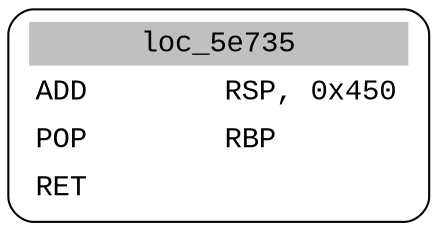 digraph asm_graph {
1941 [
shape="Mrecord" fontname="Courier New"label =<<table border="0" cellborder="0" cellpadding="3"><tr><td align="center" colspan="2" bgcolor="grey">loc_5e735</td></tr><tr><td align="left">ADD        RSP, 0x450</td></tr><tr><td align="left">POP        RBP</td></tr><tr><td align="left">RET        </td></tr></table>> ];
}